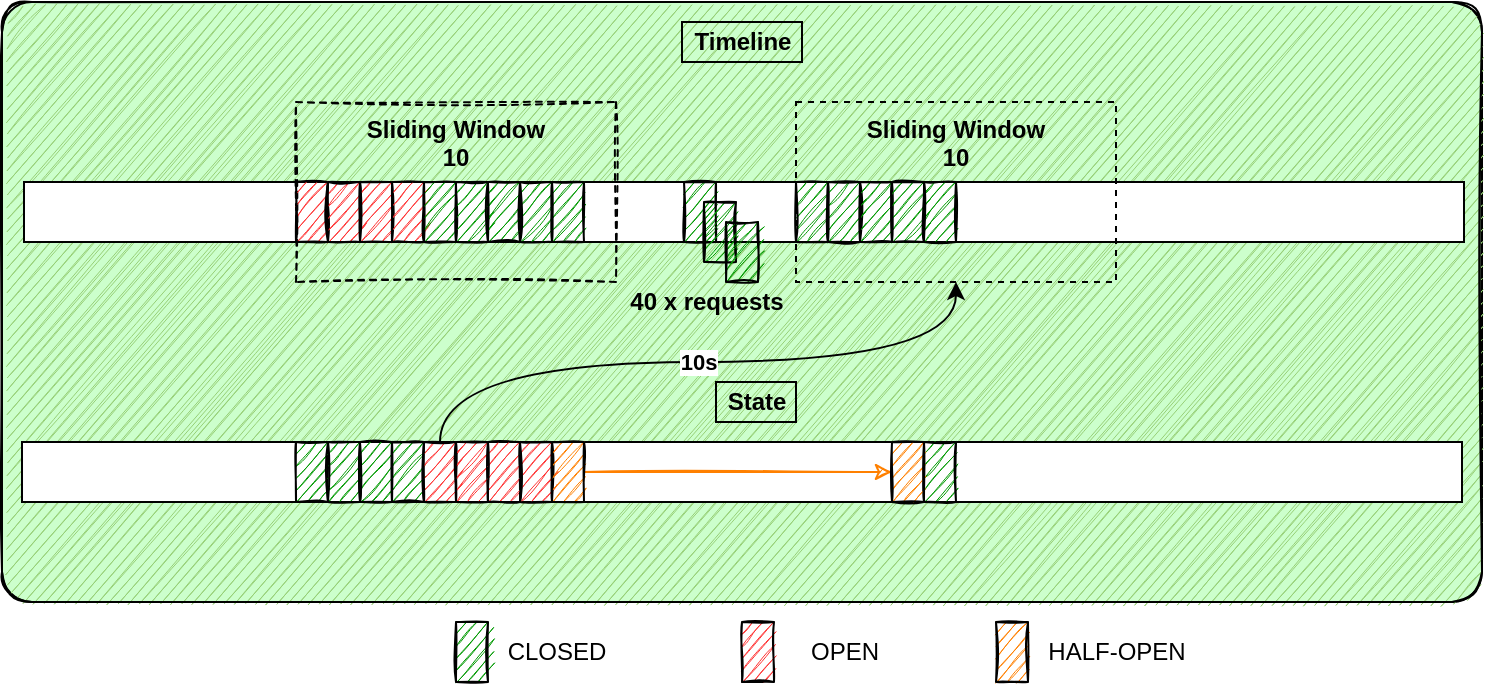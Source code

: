 <mxfile version="15.4.0" type="device"><diagram id="_ieavpXCtKtuqFBzSJOu" name="Page-1"><mxGraphModel dx="1106" dy="822" grid="1" gridSize="10" guides="1" tooltips="1" connect="1" arrows="1" fold="1" page="1" pageScale="1" pageWidth="827" pageHeight="1169" math="0" shadow="0"><root><mxCell id="0"/><mxCell id="1" parent="0"/><mxCell id="KyDQIF5e7OnQjVJy9XXo-56" value="" style="rounded=1;whiteSpace=wrap;html=1;sketch=0;strokeColor=default;strokeWidth=1;fillColor=#CCFFCC;verticalAlign=top;arcSize=5;" parent="1" vertex="1"><mxGeometry x="43" y="180" width="740" height="300" as="geometry"/></mxCell><mxCell id="KyDQIF5e7OnQjVJy9XXo-57" value="" style="rounded=1;whiteSpace=wrap;html=1;sketch=1;strokeColor=default;strokeWidth=1;fillColor=#97D077;verticalAlign=top;arcSize=5;" parent="1" vertex="1"><mxGeometry x="43" y="180" width="740" height="300" as="geometry"/></mxCell><mxCell id="KyDQIF5e7OnQjVJy9XXo-1" value="" style="rounded=0;whiteSpace=wrap;html=1;" parent="1" vertex="1"><mxGeometry x="54" y="270" width="720" height="30" as="geometry"/></mxCell><mxCell id="KyDQIF5e7OnQjVJy9XXo-3" value="Sliding Window&lt;br&gt;10" style="rounded=0;whiteSpace=wrap;html=1;dashed=1;fillColor=none;verticalAlign=top;sketch=1;strokeWidth=1;fontStyle=1" parent="1" vertex="1"><mxGeometry x="190" y="230" width="160" height="90" as="geometry"/></mxCell><mxCell id="KyDQIF5e7OnQjVJy9XXo-2" value="Timeline" style="text;html=1;align=center;verticalAlign=middle;resizable=0;points=[];autosize=1;strokeColor=default;fillColor=none;fontStyle=1" parent="1" vertex="1"><mxGeometry x="383" y="190" width="60" height="20" as="geometry"/></mxCell><mxCell id="KyDQIF5e7OnQjVJy9XXo-5" value="" style="rounded=0;whiteSpace=wrap;html=1;fillColor=#FF3333;verticalAlign=top;sketch=1;strokeWidth=1;fontStyle=1" parent="1" vertex="1"><mxGeometry x="190" y="270" width="16" height="30" as="geometry"/></mxCell><mxCell id="KyDQIF5e7OnQjVJy9XXo-7" value="" style="rounded=0;whiteSpace=wrap;html=1;fillColor=#FF3333;verticalAlign=top;sketch=1;strokeWidth=1;fontStyle=1" parent="1" vertex="1"><mxGeometry x="206" y="270" width="16" height="30" as="geometry"/></mxCell><mxCell id="KyDQIF5e7OnQjVJy9XXo-8" value="" style="rounded=0;whiteSpace=wrap;html=1;fillColor=#FF3333;verticalAlign=top;sketch=1;strokeWidth=1;fontStyle=1" parent="1" vertex="1"><mxGeometry x="222" y="270" width="16" height="30" as="geometry"/></mxCell><mxCell id="KyDQIF5e7OnQjVJy9XXo-9" value="" style="rounded=0;whiteSpace=wrap;html=1;fillColor=#FF3333;verticalAlign=top;sketch=1;strokeWidth=1;fontStyle=1" parent="1" vertex="1"><mxGeometry x="238" y="270" width="16" height="30" as="geometry"/></mxCell><mxCell id="KyDQIF5e7OnQjVJy9XXo-10" value="" style="rounded=0;whiteSpace=wrap;html=1;fillColor=#009900;verticalAlign=top;sketch=1;strokeWidth=1;fontStyle=1" parent="1" vertex="1"><mxGeometry x="254" y="270" width="16" height="30" as="geometry"/></mxCell><mxCell id="KyDQIF5e7OnQjVJy9XXo-11" value="" style="rounded=0;whiteSpace=wrap;html=1;fillColor=#009900;verticalAlign=top;sketch=1;strokeWidth=1;fontStyle=1" parent="1" vertex="1"><mxGeometry x="270" y="270" width="16" height="30" as="geometry"/></mxCell><mxCell id="KyDQIF5e7OnQjVJy9XXo-12" value="" style="rounded=0;whiteSpace=wrap;html=1;fillColor=#009900;verticalAlign=top;sketch=1;strokeWidth=1;fontStyle=1" parent="1" vertex="1"><mxGeometry x="286" y="270" width="16" height="30" as="geometry"/></mxCell><mxCell id="KyDQIF5e7OnQjVJy9XXo-13" value="" style="rounded=0;whiteSpace=wrap;html=1;fillColor=#009900;verticalAlign=top;sketch=1;strokeWidth=1;fontStyle=1" parent="1" vertex="1"><mxGeometry x="302" y="270" width="16" height="30" as="geometry"/></mxCell><mxCell id="KyDQIF5e7OnQjVJy9XXo-14" value="" style="rounded=0;whiteSpace=wrap;html=1;fillColor=#009900;verticalAlign=top;sketch=1;strokeWidth=1;fontStyle=1" parent="1" vertex="1"><mxGeometry x="318" y="270" width="16" height="30" as="geometry"/></mxCell><mxCell id="KyDQIF5e7OnQjVJy9XXo-18" value="" style="rounded=0;whiteSpace=wrap;html=1;" parent="1" vertex="1"><mxGeometry x="53" y="400" width="720" height="30" as="geometry"/></mxCell><mxCell id="KyDQIF5e7OnQjVJy9XXo-19" value="State" style="text;html=1;align=center;verticalAlign=middle;resizable=0;points=[];autosize=1;strokeColor=default;fillColor=none;fontStyle=1" parent="1" vertex="1"><mxGeometry x="400" y="370" width="40" height="20" as="geometry"/></mxCell><mxCell id="KyDQIF5e7OnQjVJy9XXo-20" value="" style="rounded=0;whiteSpace=wrap;html=1;fillColor=#009900;verticalAlign=top;sketch=1;strokeWidth=1;fontStyle=1" parent="1" vertex="1"><mxGeometry x="190" y="400" width="16" height="30" as="geometry"/></mxCell><mxCell id="KyDQIF5e7OnQjVJy9XXo-21" value="" style="rounded=0;whiteSpace=wrap;html=1;fillColor=#009900;verticalAlign=top;sketch=1;strokeWidth=1;fontStyle=1" parent="1" vertex="1"><mxGeometry x="206" y="400" width="16" height="30" as="geometry"/></mxCell><mxCell id="KyDQIF5e7OnQjVJy9XXo-22" value="" style="rounded=0;whiteSpace=wrap;html=1;fillColor=#009900;verticalAlign=top;sketch=1;strokeWidth=1;fontStyle=1" parent="1" vertex="1"><mxGeometry x="222" y="400" width="16" height="30" as="geometry"/></mxCell><mxCell id="KyDQIF5e7OnQjVJy9XXo-23" value="" style="rounded=0;whiteSpace=wrap;html=1;fillColor=#009900;verticalAlign=top;sketch=1;strokeWidth=1;fontStyle=1" parent="1" vertex="1"><mxGeometry x="238" y="400" width="16" height="30" as="geometry"/></mxCell><mxCell id="KyDQIF5e7OnQjVJy9XXo-24" value="" style="rounded=0;whiteSpace=wrap;html=1;fillColor=#FF3333;verticalAlign=top;sketch=1;strokeWidth=1;fontStyle=1" parent="1" vertex="1"><mxGeometry x="254" y="400" width="16" height="30" as="geometry"/></mxCell><mxCell id="KyDQIF5e7OnQjVJy9XXo-25" value="" style="rounded=0;whiteSpace=wrap;html=1;fillColor=#FF3333;verticalAlign=top;sketch=1;strokeWidth=1;fontStyle=1" parent="1" vertex="1"><mxGeometry x="270" y="400" width="16" height="30" as="geometry"/></mxCell><mxCell id="KyDQIF5e7OnQjVJy9XXo-26" value="" style="rounded=0;whiteSpace=wrap;html=1;fillColor=#FF3333;verticalAlign=top;sketch=1;strokeWidth=1;fontStyle=1" parent="1" vertex="1"><mxGeometry x="286" y="400" width="16" height="30" as="geometry"/></mxCell><mxCell id="KyDQIF5e7OnQjVJy9XXo-27" value="" style="rounded=0;whiteSpace=wrap;html=1;fillColor=#FF3333;verticalAlign=top;sketch=1;strokeWidth=1;fontStyle=1" parent="1" vertex="1"><mxGeometry x="302" y="400" width="16" height="30" as="geometry"/></mxCell><mxCell id="KyDQIF5e7OnQjVJy9XXo-55" style="edgeStyle=orthogonalEdgeStyle;rounded=0;orthogonalLoop=1;jettySize=auto;html=1;entryX=0;entryY=0.5;entryDx=0;entryDy=0;strokeWidth=1;strokeColor=#FF8000;sketch=1;fontStyle=1" parent="1" source="KyDQIF5e7OnQjVJy9XXo-28" target="KyDQIF5e7OnQjVJy9XXo-54" edge="1"><mxGeometry relative="1" as="geometry"/></mxCell><mxCell id="KyDQIF5e7OnQjVJy9XXo-28" value="" style="rounded=0;whiteSpace=wrap;html=1;fillColor=#FF8000;verticalAlign=top;sketch=1;strokeWidth=1;fontStyle=1" parent="1" vertex="1"><mxGeometry x="318" y="400" width="16" height="30" as="geometry"/></mxCell><mxCell id="KyDQIF5e7OnQjVJy9XXo-33" value="Sliding Window&lt;br&gt;10" style="rounded=0;whiteSpace=wrap;html=1;dashed=1;fillColor=none;verticalAlign=top;fontStyle=1" parent="1" vertex="1"><mxGeometry x="440" y="230" width="160" height="90" as="geometry"/></mxCell><mxCell id="KyDQIF5e7OnQjVJy9XXo-34" value="10s" style="curved=1;endArrow=classic;html=1;rounded=0;edgeStyle=orthogonalEdgeStyle;exitX=0.5;exitY=0;exitDx=0;exitDy=0;entryX=0.5;entryY=1;entryDx=0;entryDy=0;fontStyle=1" parent="1" source="KyDQIF5e7OnQjVJy9XXo-24" target="KyDQIF5e7OnQjVJy9XXo-33" edge="1"><mxGeometry width="50" height="50" relative="1" as="geometry"><mxPoint x="360" y="390" as="sourcePoint"/><mxPoint x="410" y="340" as="targetPoint"/><Array as="points"><mxPoint x="262" y="360"/><mxPoint x="520" y="360"/></Array></mxGeometry></mxCell><mxCell id="KyDQIF5e7OnQjVJy9XXo-35" value="" style="rounded=0;whiteSpace=wrap;html=1;fillColor=#009900;verticalAlign=top;sketch=1;strokeWidth=1;fontStyle=1" parent="1" vertex="1"><mxGeometry x="384" y="270" width="16" height="30" as="geometry"/></mxCell><mxCell id="KyDQIF5e7OnQjVJy9XXo-36" value="" style="rounded=0;whiteSpace=wrap;html=1;fillColor=#009900;verticalAlign=top;sketch=1;strokeWidth=1;fontStyle=1" parent="1" vertex="1"><mxGeometry x="394" y="280" width="16" height="30" as="geometry"/></mxCell><mxCell id="KyDQIF5e7OnQjVJy9XXo-37" value="" style="rounded=0;whiteSpace=wrap;html=1;fillColor=#009900;verticalAlign=top;sketch=1;strokeWidth=1;fontStyle=1" parent="1" vertex="1"><mxGeometry x="405" y="290" width="16" height="30" as="geometry"/></mxCell><mxCell id="KyDQIF5e7OnQjVJy9XXo-38" value="40 x requests" style="text;html=1;align=center;verticalAlign=middle;resizable=0;points=[];autosize=1;strokeColor=none;fillColor=none;fontStyle=1" parent="1" vertex="1"><mxGeometry x="350" y="320" width="90" height="20" as="geometry"/></mxCell><mxCell id="KyDQIF5e7OnQjVJy9XXo-39" value="" style="rounded=0;whiteSpace=wrap;html=1;fillColor=#009900;verticalAlign=top;sketch=1;strokeWidth=1;fontStyle=1" parent="1" vertex="1"><mxGeometry x="440" y="270" width="16" height="30" as="geometry"/></mxCell><mxCell id="KyDQIF5e7OnQjVJy9XXo-40" value="" style="rounded=0;whiteSpace=wrap;html=1;fillColor=#009900;verticalAlign=top;sketch=1;strokeWidth=1;fontStyle=1" parent="1" vertex="1"><mxGeometry x="456" y="270" width="16" height="30" as="geometry"/></mxCell><mxCell id="KyDQIF5e7OnQjVJy9XXo-41" value="" style="rounded=0;whiteSpace=wrap;html=1;fillColor=#009900;verticalAlign=top;sketch=1;strokeWidth=1;fontStyle=1" parent="1" vertex="1"><mxGeometry x="472" y="270" width="16" height="30" as="geometry"/></mxCell><mxCell id="KyDQIF5e7OnQjVJy9XXo-42" value="" style="rounded=0;whiteSpace=wrap;html=1;fillColor=#009900;verticalAlign=top;sketch=1;strokeWidth=1;fontStyle=1" parent="1" vertex="1"><mxGeometry x="488" y="270" width="16" height="30" as="geometry"/></mxCell><mxCell id="KyDQIF5e7OnQjVJy9XXo-43" value="" style="rounded=0;whiteSpace=wrap;html=1;fillColor=#009900;verticalAlign=top;sketch=1;strokeWidth=1;fontStyle=1" parent="1" vertex="1"><mxGeometry x="504" y="270" width="16" height="30" as="geometry"/></mxCell><mxCell id="KyDQIF5e7OnQjVJy9XXo-44" value="" style="rounded=0;whiteSpace=wrap;html=1;fillColor=#009900;verticalAlign=top;sketch=1;strokeWidth=1;fontStyle=1" parent="1" vertex="1"><mxGeometry x="504" y="400" width="16" height="30" as="geometry"/></mxCell><mxCell id="KyDQIF5e7OnQjVJy9XXo-54" value="" style="rounded=0;whiteSpace=wrap;html=1;fillColor=#FF8000;verticalAlign=top;sketch=1;strokeWidth=1;fontStyle=1" parent="1" vertex="1"><mxGeometry x="488" y="400" width="16" height="30" as="geometry"/></mxCell><mxCell id="KyDQIF5e7OnQjVJy9XXo-58" value="" style="rounded=0;whiteSpace=wrap;html=1;fillColor=#009900;verticalAlign=top;sketch=1;strokeWidth=1;fontStyle=1" parent="1" vertex="1"><mxGeometry x="270" y="490" width="16" height="30" as="geometry"/></mxCell><mxCell id="KyDQIF5e7OnQjVJy9XXo-59" value="" style="rounded=0;whiteSpace=wrap;html=1;fillColor=#FF3333;verticalAlign=top;sketch=1;strokeWidth=1;fontStyle=1" parent="1" vertex="1"><mxGeometry x="413" y="490" width="16" height="30" as="geometry"/></mxCell><mxCell id="KyDQIF5e7OnQjVJy9XXo-60" value="" style="rounded=0;whiteSpace=wrap;html=1;fillColor=#FF8000;verticalAlign=top;sketch=1;strokeWidth=1;fontStyle=1" parent="1" vertex="1"><mxGeometry x="540" y="490" width="16" height="30" as="geometry"/></mxCell><mxCell id="KyDQIF5e7OnQjVJy9XXo-61" value="CLOSED" style="text;html=1;align=center;verticalAlign=middle;resizable=0;points=[];autosize=1;strokeColor=none;fillColor=none;" parent="1" vertex="1"><mxGeometry x="290" y="495" width="60" height="20" as="geometry"/></mxCell><mxCell id="KyDQIF5e7OnQjVJy9XXo-62" value="OPEN" style="text;html=1;align=center;verticalAlign=middle;resizable=0;points=[];autosize=1;strokeColor=none;fillColor=none;" parent="1" vertex="1"><mxGeometry x="439" y="495" width="50" height="20" as="geometry"/></mxCell><mxCell id="KyDQIF5e7OnQjVJy9XXo-63" value="HALF-OPEN" style="text;html=1;align=center;verticalAlign=middle;resizable=0;points=[];autosize=1;strokeColor=none;fillColor=none;" parent="1" vertex="1"><mxGeometry x="560" y="495" width="80" height="20" as="geometry"/></mxCell></root></mxGraphModel></diagram></mxfile>